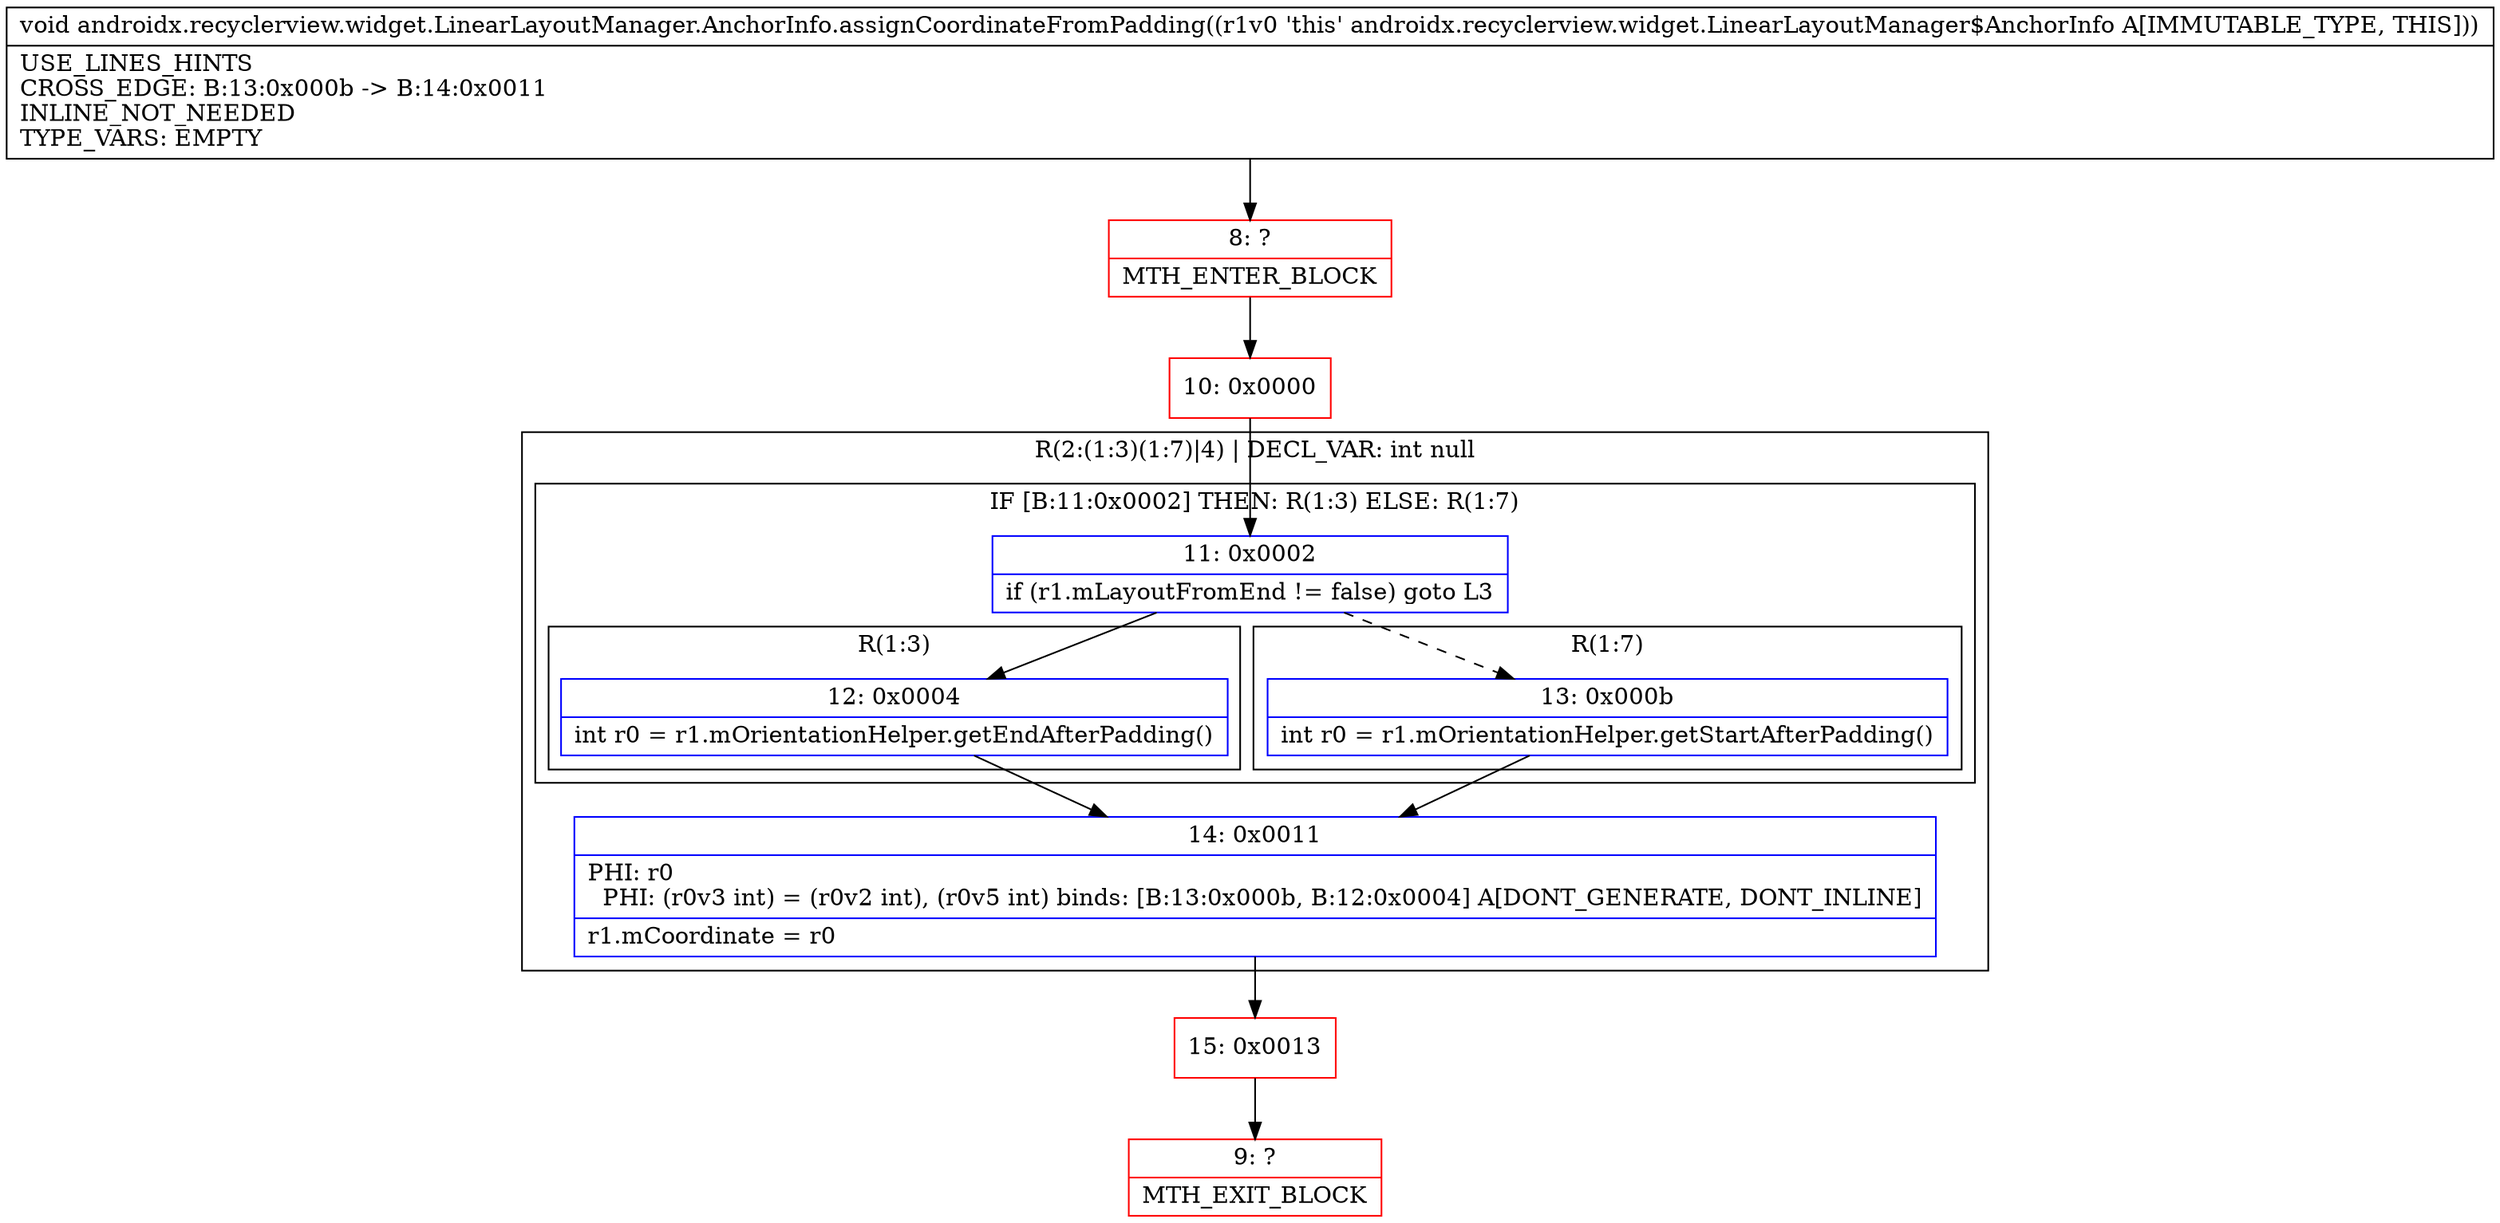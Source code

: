digraph "CFG forandroidx.recyclerview.widget.LinearLayoutManager.AnchorInfo.assignCoordinateFromPadding()V" {
subgraph cluster_Region_376037875 {
label = "R(2:(1:3)(1:7)|4) | DECL_VAR: int null\l";
node [shape=record,color=blue];
subgraph cluster_IfRegion_993463173 {
label = "IF [B:11:0x0002] THEN: R(1:3) ELSE: R(1:7)";
node [shape=record,color=blue];
Node_11 [shape=record,label="{11\:\ 0x0002|if (r1.mLayoutFromEnd != false) goto L3\l}"];
subgraph cluster_Region_647959709 {
label = "R(1:3)";
node [shape=record,color=blue];
Node_12 [shape=record,label="{12\:\ 0x0004|int r0 = r1.mOrientationHelper.getEndAfterPadding()\l}"];
}
subgraph cluster_Region_1746641199 {
label = "R(1:7)";
node [shape=record,color=blue];
Node_13 [shape=record,label="{13\:\ 0x000b|int r0 = r1.mOrientationHelper.getStartAfterPadding()\l}"];
}
}
Node_14 [shape=record,label="{14\:\ 0x0011|PHI: r0 \l  PHI: (r0v3 int) = (r0v2 int), (r0v5 int) binds: [B:13:0x000b, B:12:0x0004] A[DONT_GENERATE, DONT_INLINE]\l|r1.mCoordinate = r0\l}"];
}
Node_8 [shape=record,color=red,label="{8\:\ ?|MTH_ENTER_BLOCK\l}"];
Node_10 [shape=record,color=red,label="{10\:\ 0x0000}"];
Node_15 [shape=record,color=red,label="{15\:\ 0x0013}"];
Node_9 [shape=record,color=red,label="{9\:\ ?|MTH_EXIT_BLOCK\l}"];
MethodNode[shape=record,label="{void androidx.recyclerview.widget.LinearLayoutManager.AnchorInfo.assignCoordinateFromPadding((r1v0 'this' androidx.recyclerview.widget.LinearLayoutManager$AnchorInfo A[IMMUTABLE_TYPE, THIS]))  | USE_LINES_HINTS\lCROSS_EDGE: B:13:0x000b \-\> B:14:0x0011\lINLINE_NOT_NEEDED\lTYPE_VARS: EMPTY\l}"];
MethodNode -> Node_8;Node_11 -> Node_12;
Node_11 -> Node_13[style=dashed];
Node_12 -> Node_14;
Node_13 -> Node_14;
Node_14 -> Node_15;
Node_8 -> Node_10;
Node_10 -> Node_11;
Node_15 -> Node_9;
}

